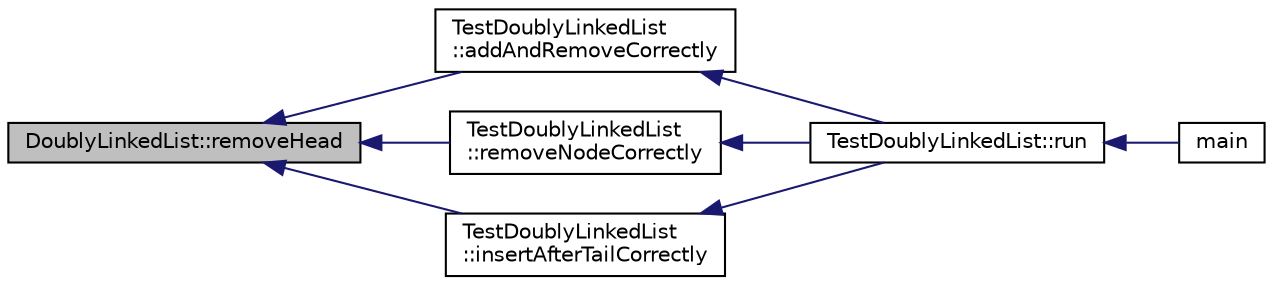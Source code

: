 digraph "DoublyLinkedList::removeHead"
{
  edge [fontname="Helvetica",fontsize="10",labelfontname="Helvetica",labelfontsize="10"];
  node [fontname="Helvetica",fontsize="10",shape=record];
  rankdir="LR";
  Node70 [label="DoublyLinkedList::removeHead",height=0.2,width=0.4,color="black", fillcolor="grey75", style="filled", fontcolor="black"];
  Node70 -> Node71 [dir="back",color="midnightblue",fontsize="10",style="solid",fontname="Helvetica"];
  Node71 [label="TestDoublyLinkedList\l::addAndRemoveCorrectly",height=0.2,width=0.4,color="black", fillcolor="white", style="filled",URL="$da/dbb/class_test_doubly_linked_list.html#a213f65b1d37dde14c0d37e4b7b08af72"];
  Node71 -> Node72 [dir="back",color="midnightblue",fontsize="10",style="solid",fontname="Helvetica"];
  Node72 [label="TestDoublyLinkedList::run",height=0.2,width=0.4,color="black", fillcolor="white", style="filled",URL="$da/dbb/class_test_doubly_linked_list.html#ab6bf21c4d7e82494e2283c0ae636dd1f"];
  Node72 -> Node73 [dir="back",color="midnightblue",fontsize="10",style="solid",fontname="Helvetica"];
  Node73 [label="main",height=0.2,width=0.4,color="black", fillcolor="white", style="filled",URL="$d1/d40/main__debug___pid_manager_8cpp.html#ae66f6b31b5ad750f1fe042a706a4e3d4"];
  Node70 -> Node74 [dir="back",color="midnightblue",fontsize="10",style="solid",fontname="Helvetica"];
  Node74 [label="TestDoublyLinkedList\l::removeNodeCorrectly",height=0.2,width=0.4,color="black", fillcolor="white", style="filled",URL="$da/dbb/class_test_doubly_linked_list.html#a77f492c2e602eda06d9c7e2e0d9655d7"];
  Node74 -> Node72 [dir="back",color="midnightblue",fontsize="10",style="solid",fontname="Helvetica"];
  Node70 -> Node75 [dir="back",color="midnightblue",fontsize="10",style="solid",fontname="Helvetica"];
  Node75 [label="TestDoublyLinkedList\l::insertAfterTailCorrectly",height=0.2,width=0.4,color="black", fillcolor="white", style="filled",URL="$da/dbb/class_test_doubly_linked_list.html#adeae951f50b0ca5f9c158637630aaa86"];
  Node75 -> Node72 [dir="back",color="midnightblue",fontsize="10",style="solid",fontname="Helvetica"];
}
